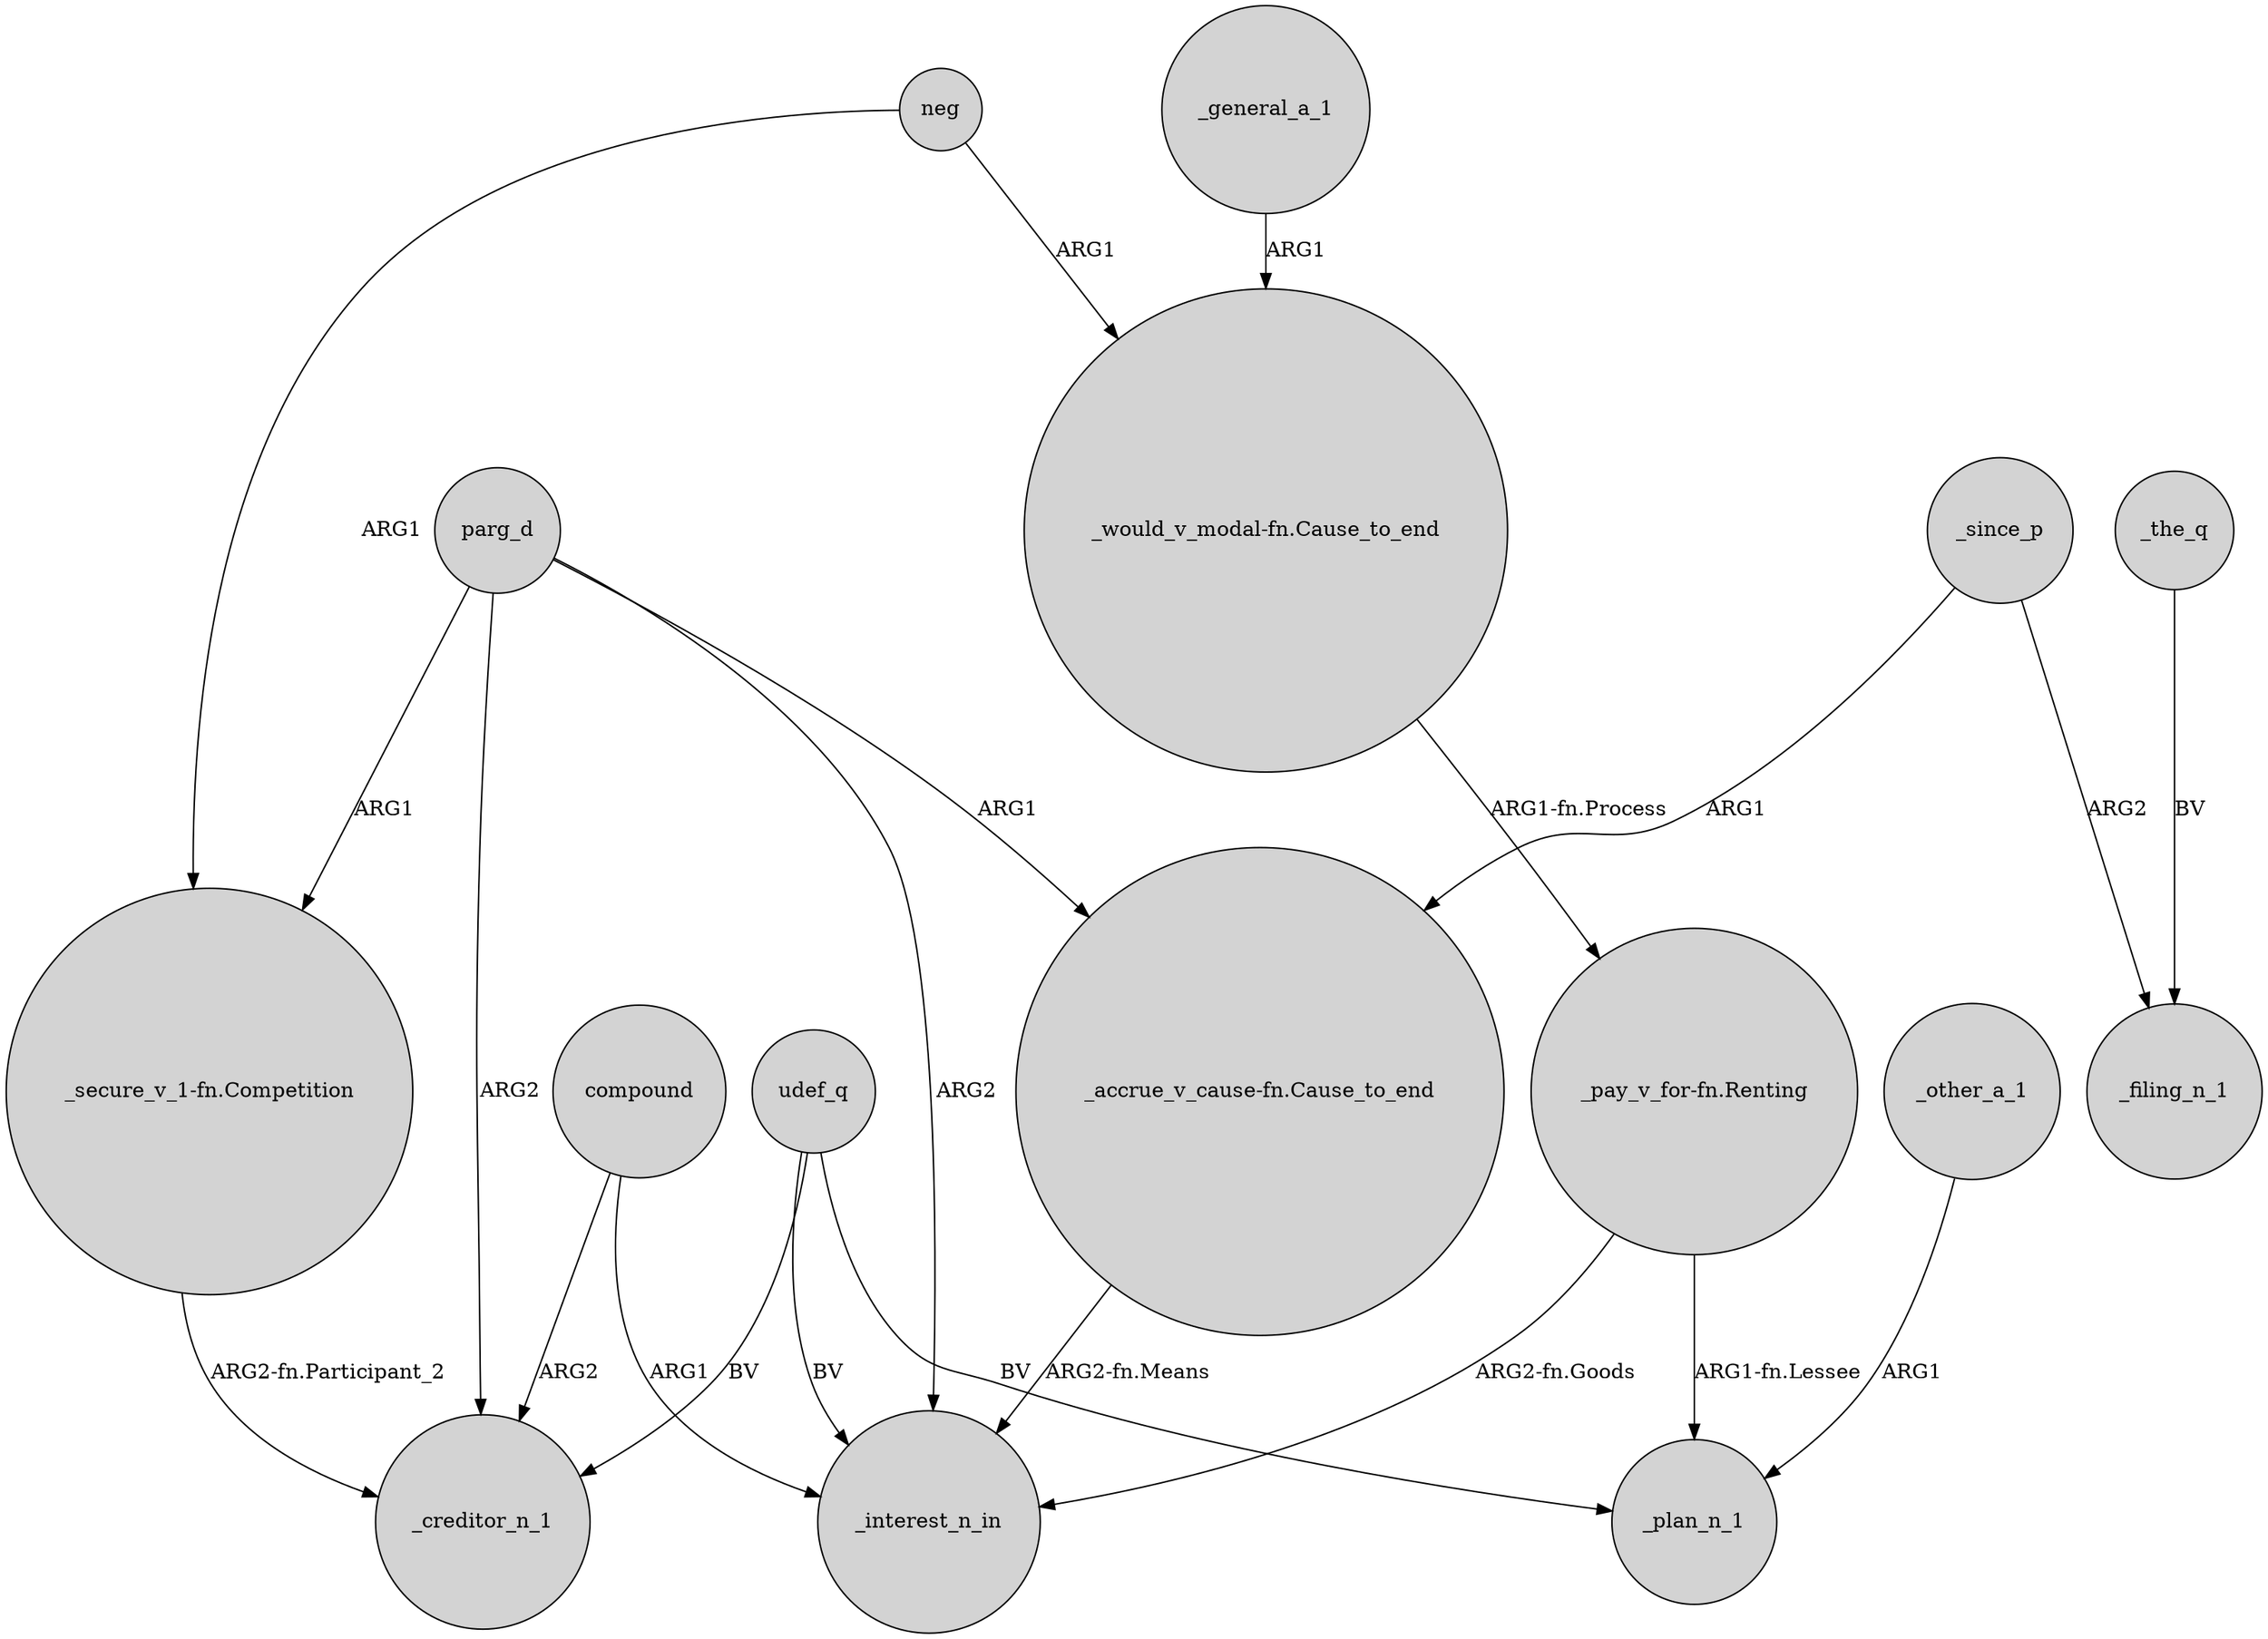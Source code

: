 digraph {
	node [shape=circle style=filled]
	"_secure_v_1-fn.Competition" -> _creditor_n_1 [label="ARG2-fn.Participant_2"]
	"_pay_v_for-fn.Renting" -> _interest_n_in [label="ARG2-fn.Goods"]
	_the_q -> _filing_n_1 [label=BV]
	"_pay_v_for-fn.Renting" -> _plan_n_1 [label="ARG1-fn.Lessee"]
	compound -> _interest_n_in [label=ARG1]
	_other_a_1 -> _plan_n_1 [label=ARG1]
	parg_d -> "_accrue_v_cause-fn.Cause_to_end" [label=ARG1]
	neg -> "_secure_v_1-fn.Competition" [label=ARG1]
	"_accrue_v_cause-fn.Cause_to_end" -> _interest_n_in [label="ARG2-fn.Means"]
	parg_d -> _interest_n_in [label=ARG2]
	_since_p -> _filing_n_1 [label=ARG2]
	"_would_v_modal-fn.Cause_to_end" -> "_pay_v_for-fn.Renting" [label="ARG1-fn.Process"]
	_since_p -> "_accrue_v_cause-fn.Cause_to_end" [label=ARG1]
	udef_q -> _interest_n_in [label=BV]
	compound -> _creditor_n_1 [label=ARG2]
	neg -> "_would_v_modal-fn.Cause_to_end" [label=ARG1]
	udef_q -> _creditor_n_1 [label=BV]
	_general_a_1 -> "_would_v_modal-fn.Cause_to_end" [label=ARG1]
	udef_q -> _plan_n_1 [label=BV]
	parg_d -> "_secure_v_1-fn.Competition" [label=ARG1]
	parg_d -> _creditor_n_1 [label=ARG2]
}
